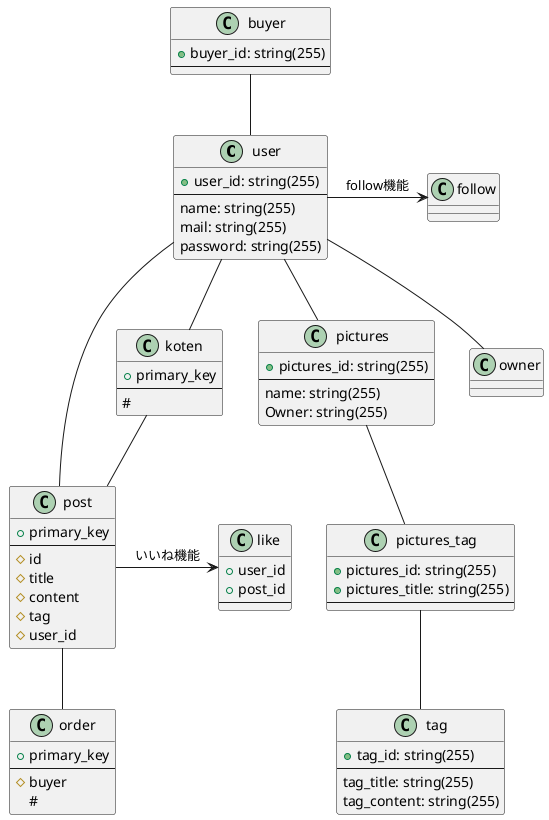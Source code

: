 @startuml
    class user {
        + user_id: string(255)
        ---
        name: string(255)
        mail: string(255)
        password: string(255)
    }
    class buyer {
        + buyer_id: string(255)
        ---
    }

    class pictures{
    + pictures_id: string(255)
    ---
    name: string(255)
    Owner: string(255)
    }
    class pictures_tag{
    + pictures_id: string(255)
    + pictures_title: string(255)
    ---
    }
    class tag{
    + tag_id: string(255)
    ---
    tag_title: string(255)
    tag_content: string(255)
}
    class koten{
        + primary_key
        ---
        #
    }
class like{
        + user_id
        + post_id
        ---
}
class post{
        + primary_key
        ---
        # id
        # title
        # content
        # tag
        # user_id
    }
class order{
        + primary_key
        ---
        # buyer
        #
    }

buyer -- user
user -- owner
user -- post
user -- pictures
user -> follow:follow機能
user -- koten

pictures -- pictures_tag
pictures_tag -- tag

koten -- post
post -> like:いいね機能
post -- order
@enduml